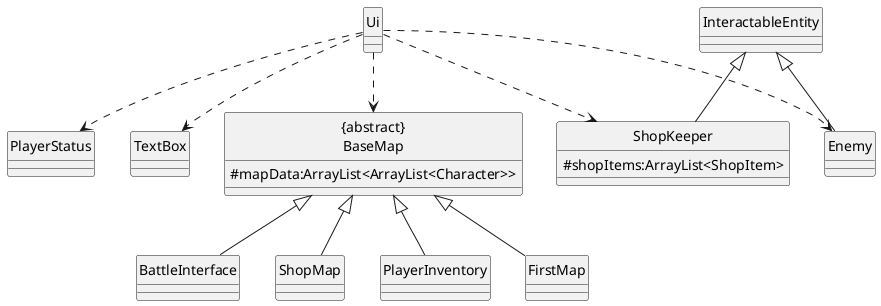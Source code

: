 @startuml
hide circle
skinparam classAttributeIconSize 0

class Ui
class PlayerStatus
class TextBox
class "{abstract}\nBaseMap" as BaseMap{
#mapData:ArrayList<ArrayList<Character>>
}
class Enemy
class ShopKeeper{
#shopItems:ArrayList<ShopItem>
}
class InteractableEntity
class BattleInterface
class ShopMap
class PlayerInventory
class FirstMap

Ui ..> PlayerStatus
Ui ..> TextBox
Ui ..> BaseMap
Ui ..> Enemy
Ui ..> ShopKeeper
InteractableEntity <|-- ShopKeeper
InteractableEntity <|-- Enemy
BaseMap <|-- BattleInterface
BaseMap <|-- ShopMap
BaseMap <|-- PlayerInventory
BaseMap <|-- FirstMap
@enduml